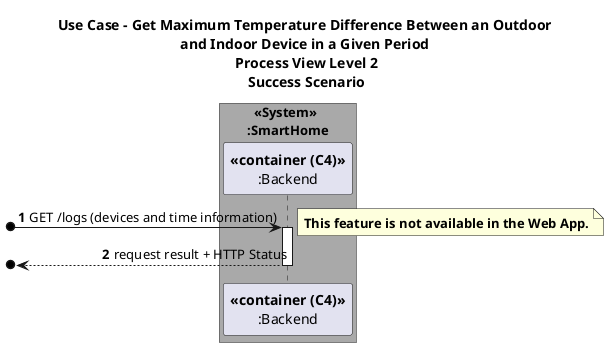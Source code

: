 @startuml

title Use Case - Get Maximum Temperature Difference Between an Outdoor \nand Indoor Device in a Given Period \nProcess View Level 2\nSuccess Scenario
autonumber

!pragma teoz true
box "  <<System>>\n:SmartHome" #DarkGrey


participant "**<<container (C4)>>**\n:Backend" as BE

[o-> BE: GET /logs (devices and time information)
activate BE

note right
**This feature is not available in the Web App.**
end note
[o<-- BE : request result + HTTP Status
deactivate BE

end box

@enduml
